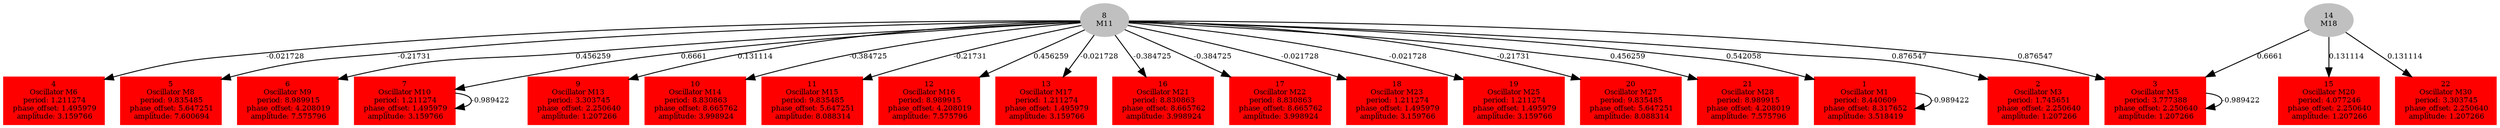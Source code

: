  digraph g{ forcelabels=true;
1 [label=<1<BR />Oscillator M1<BR /> period: 8.440609<BR /> phase_offset: 8.317652<BR /> amplitude: 3.518419>, shape=box,color=red,style=filled,fontsize=8];2 [label=<2<BR />Oscillator M3<BR /> period: 1.745651<BR /> phase_offset: 2.250640<BR /> amplitude: 1.207266>, shape=box,color=red,style=filled,fontsize=8];3 [label=<3<BR />Oscillator M5<BR /> period: 3.777388<BR /> phase_offset: 2.250640<BR /> amplitude: 1.207266>, shape=box,color=red,style=filled,fontsize=8];4 [label=<4<BR />Oscillator M6<BR /> period: 1.211274<BR /> phase_offset: 1.495979<BR /> amplitude: 3.159766>, shape=box,color=red,style=filled,fontsize=8];5 [label=<5<BR />Oscillator M8<BR /> period: 9.835485<BR /> phase_offset: 5.647251<BR /> amplitude: 7.600694>, shape=box,color=red,style=filled,fontsize=8];6 [label=<6<BR />Oscillator M9<BR /> period: 8.989915<BR /> phase_offset: 4.208019<BR /> amplitude: 7.575796>, shape=box,color=red,style=filled,fontsize=8];7 [label=<7<BR />Oscillator M10<BR /> period: 1.211274<BR /> phase_offset: 1.495979<BR /> amplitude: 3.159766>, shape=box,color=red,style=filled,fontsize=8];8[label=<8<BR/>M11>,color="grey",style=filled,fontsize=8];
9 [label=<9<BR />Oscillator M13<BR /> period: 3.303745<BR /> phase_offset: 2.250640<BR /> amplitude: 1.207266>, shape=box,color=red,style=filled,fontsize=8];10 [label=<10<BR />Oscillator M14<BR /> period: 8.830863<BR /> phase_offset: 8.665762<BR /> amplitude: 3.998924>, shape=box,color=red,style=filled,fontsize=8];11 [label=<11<BR />Oscillator M15<BR /> period: 9.835485<BR /> phase_offset: 5.647251<BR /> amplitude: 8.088314>, shape=box,color=red,style=filled,fontsize=8];12 [label=<12<BR />Oscillator M16<BR /> period: 8.989915<BR /> phase_offset: 4.208019<BR /> amplitude: 7.575796>, shape=box,color=red,style=filled,fontsize=8];13 [label=<13<BR />Oscillator M17<BR /> period: 1.211274<BR /> phase_offset: 1.495979<BR /> amplitude: 3.159766>, shape=box,color=red,style=filled,fontsize=8];14[label=<14<BR/>M18>,color="grey",style=filled,fontsize=8];
15 [label=<15<BR />Oscillator M20<BR /> period: 4.077246<BR /> phase_offset: 2.250640<BR /> amplitude: 1.207266>, shape=box,color=red,style=filled,fontsize=8];16 [label=<16<BR />Oscillator M21<BR /> period: 8.830863<BR /> phase_offset: 8.665762<BR /> amplitude: 3.998924>, shape=box,color=red,style=filled,fontsize=8];17 [label=<17<BR />Oscillator M22<BR /> period: 8.830863<BR /> phase_offset: 8.665762<BR /> amplitude: 3.998924>, shape=box,color=red,style=filled,fontsize=8];18 [label=<18<BR />Oscillator M23<BR /> period: 1.211274<BR /> phase_offset: 1.495979<BR /> amplitude: 3.159766>, shape=box,color=red,style=filled,fontsize=8];19 [label=<19<BR />Oscillator M25<BR /> period: 1.211274<BR /> phase_offset: 1.495979<BR /> amplitude: 3.159766>, shape=box,color=red,style=filled,fontsize=8];20 [label=<20<BR />Oscillator M27<BR /> period: 9.835485<BR /> phase_offset: 5.647251<BR /> amplitude: 8.088314>, shape=box,color=red,style=filled,fontsize=8];21 [label=<21<BR />Oscillator M28<BR /> period: 8.989915<BR /> phase_offset: 4.208019<BR /> amplitude: 7.575796>, shape=box,color=red,style=filled,fontsize=8];22 [label=<22<BR />Oscillator M30<BR /> period: 3.303745<BR /> phase_offset: 2.250640<BR /> amplitude: 1.207266>, shape=box,color=red,style=filled,fontsize=8];1 -> 1[label="-0.989422 ",fontsize="8"];
3 -> 3[label="-0.989422 ",fontsize="8"];
7 -> 7[label="-0.989422 ",fontsize="8"];
8 -> 1[label="0.542058 ",fontsize="8"];
8 -> 2[label="0.876547 ",fontsize="8"];
8 -> 3[label="0.876547 ",fontsize="8"];
8 -> 4[label="-0.021728 ",fontsize="8"];
8 -> 5[label="-0.21731 ",fontsize="8"];
8 -> 6[label="0.456259 ",fontsize="8"];
8 -> 7[label="0.6661 ",fontsize="8"];
8 -> 9[label="0.131114 ",fontsize="8"];
8 -> 10[label="-0.384725 ",fontsize="8"];
8 -> 11[label="-0.21731 ",fontsize="8"];
8 -> 12[label="0.456259 ",fontsize="8"];
8 -> 13[label="-0.021728 ",fontsize="8"];
8 -> 16[label="-0.384725 ",fontsize="8"];
8 -> 17[label="-0.384725 ",fontsize="8"];
8 -> 18[label="-0.021728 ",fontsize="8"];
8 -> 19[label="-0.021728 ",fontsize="8"];
8 -> 20[label="-0.21731 ",fontsize="8"];
8 -> 21[label="0.456259 ",fontsize="8"];
14 -> 3[label="0.6661 ",fontsize="8"];
14 -> 15[label="0.131114 ",fontsize="8"];
14 -> 22[label="0.131114 ",fontsize="8"];
 }
